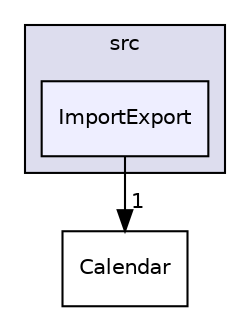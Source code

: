 digraph "src/ImportExport" {
  compound=true
  node [ fontsize="10", fontname="Helvetica"];
  edge [ labelfontsize="10", labelfontname="Helvetica"];
  subgraph clusterdir_68267d1309a1af8e8297ef4c3efbcdba {
    graph [ bgcolor="#ddddee", pencolor="black", label="src" fontname="Helvetica", fontsize="10", URL="dir_68267d1309a1af8e8297ef4c3efbcdba.html"]
  dir_f1c1c706a3b2d207496b1f138791b31c [shape=box, label="ImportExport", style="filled", fillcolor="#eeeeff", pencolor="black", URL="dir_f1c1c706a3b2d207496b1f138791b31c.html"];
  }
  dir_9d8a7e1b3acb0d3702cda881485ce9c0 [shape=box label="Calendar" URL="dir_9d8a7e1b3acb0d3702cda881485ce9c0.html"];
  dir_f1c1c706a3b2d207496b1f138791b31c->dir_9d8a7e1b3acb0d3702cda881485ce9c0 [headlabel="1", labeldistance=1.5 headhref="dir_000003_000002.html"];
}

